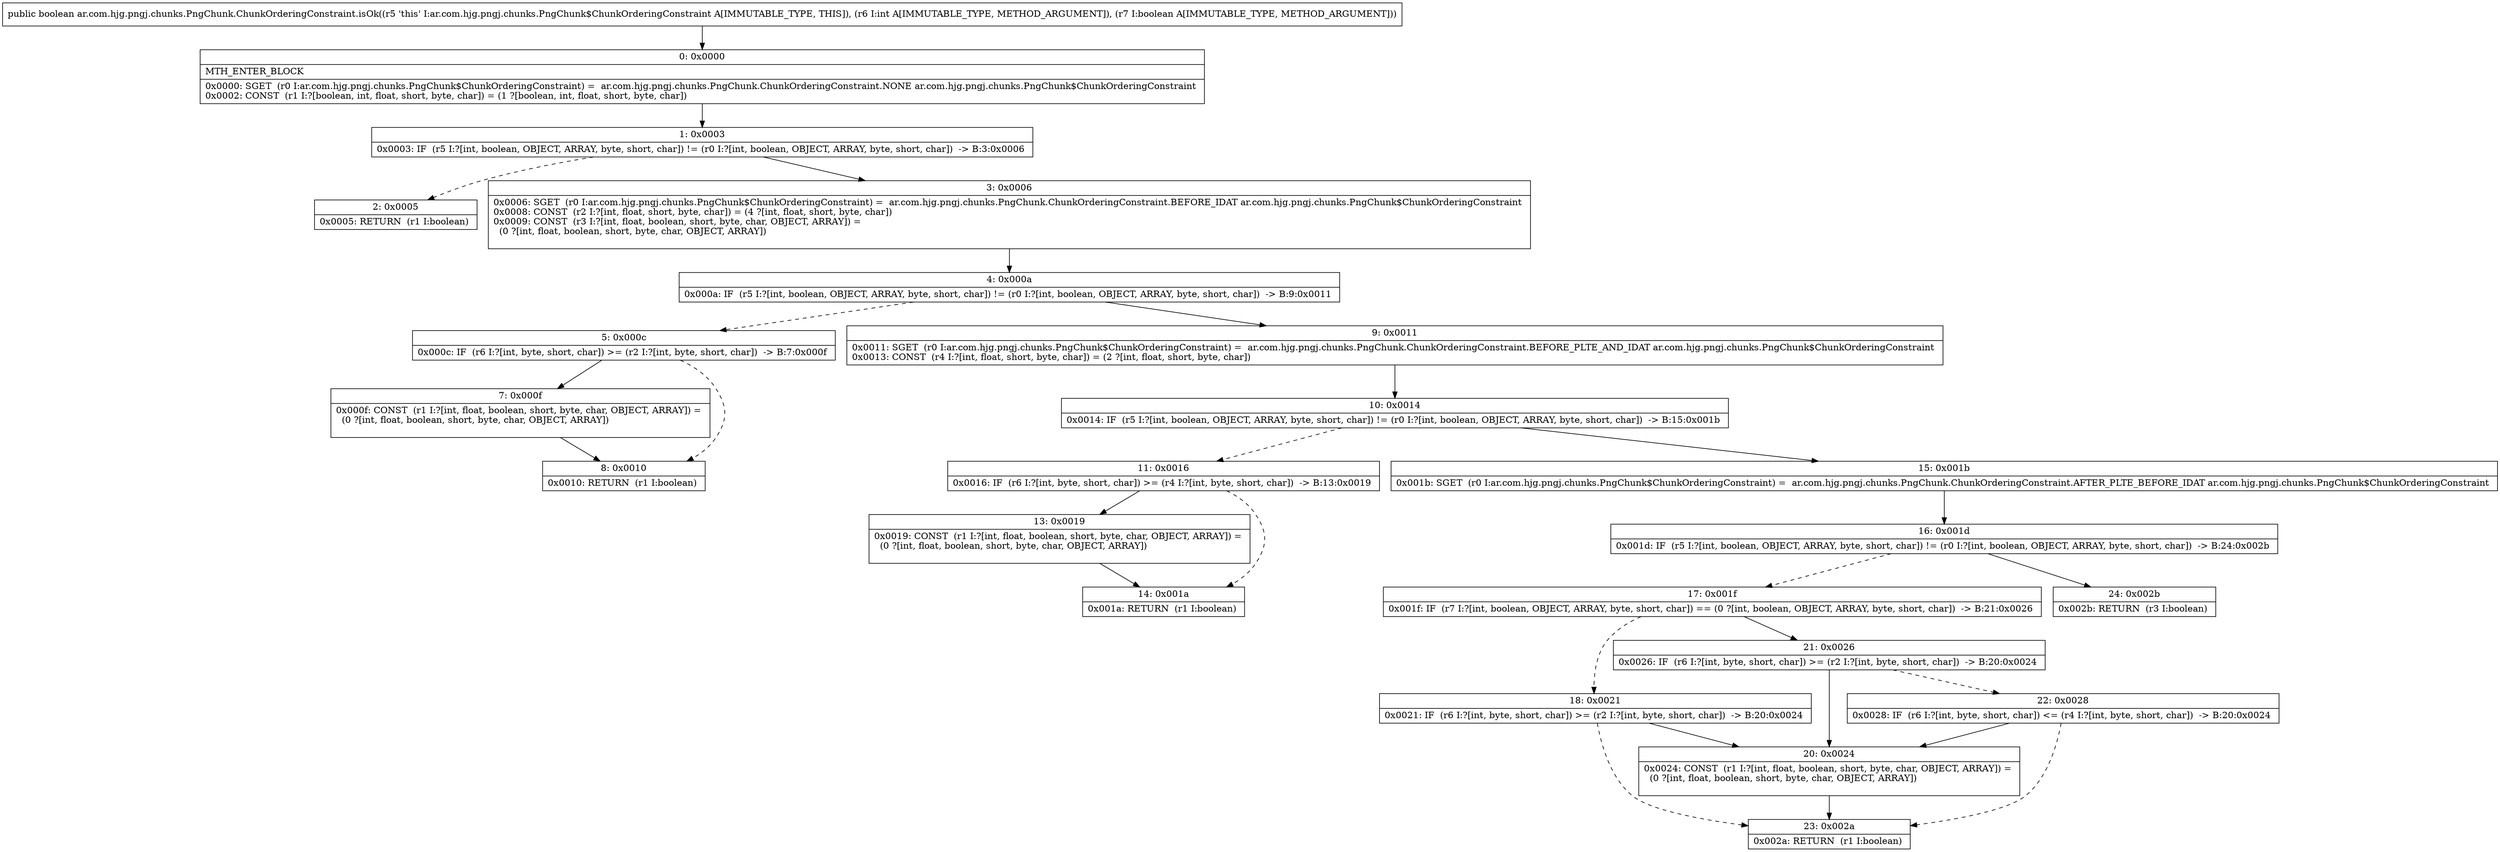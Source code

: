 digraph "CFG forar.com.hjg.pngj.chunks.PngChunk.ChunkOrderingConstraint.isOk(IZ)Z" {
Node_0 [shape=record,label="{0\:\ 0x0000|MTH_ENTER_BLOCK\l|0x0000: SGET  (r0 I:ar.com.hjg.pngj.chunks.PngChunk$ChunkOrderingConstraint) =  ar.com.hjg.pngj.chunks.PngChunk.ChunkOrderingConstraint.NONE ar.com.hjg.pngj.chunks.PngChunk$ChunkOrderingConstraint \l0x0002: CONST  (r1 I:?[boolean, int, float, short, byte, char]) = (1 ?[boolean, int, float, short, byte, char]) \l}"];
Node_1 [shape=record,label="{1\:\ 0x0003|0x0003: IF  (r5 I:?[int, boolean, OBJECT, ARRAY, byte, short, char]) != (r0 I:?[int, boolean, OBJECT, ARRAY, byte, short, char])  \-\> B:3:0x0006 \l}"];
Node_2 [shape=record,label="{2\:\ 0x0005|0x0005: RETURN  (r1 I:boolean) \l}"];
Node_3 [shape=record,label="{3\:\ 0x0006|0x0006: SGET  (r0 I:ar.com.hjg.pngj.chunks.PngChunk$ChunkOrderingConstraint) =  ar.com.hjg.pngj.chunks.PngChunk.ChunkOrderingConstraint.BEFORE_IDAT ar.com.hjg.pngj.chunks.PngChunk$ChunkOrderingConstraint \l0x0008: CONST  (r2 I:?[int, float, short, byte, char]) = (4 ?[int, float, short, byte, char]) \l0x0009: CONST  (r3 I:?[int, float, boolean, short, byte, char, OBJECT, ARRAY]) = \l  (0 ?[int, float, boolean, short, byte, char, OBJECT, ARRAY])\l \l}"];
Node_4 [shape=record,label="{4\:\ 0x000a|0x000a: IF  (r5 I:?[int, boolean, OBJECT, ARRAY, byte, short, char]) != (r0 I:?[int, boolean, OBJECT, ARRAY, byte, short, char])  \-\> B:9:0x0011 \l}"];
Node_5 [shape=record,label="{5\:\ 0x000c|0x000c: IF  (r6 I:?[int, byte, short, char]) \>= (r2 I:?[int, byte, short, char])  \-\> B:7:0x000f \l}"];
Node_7 [shape=record,label="{7\:\ 0x000f|0x000f: CONST  (r1 I:?[int, float, boolean, short, byte, char, OBJECT, ARRAY]) = \l  (0 ?[int, float, boolean, short, byte, char, OBJECT, ARRAY])\l \l}"];
Node_8 [shape=record,label="{8\:\ 0x0010|0x0010: RETURN  (r1 I:boolean) \l}"];
Node_9 [shape=record,label="{9\:\ 0x0011|0x0011: SGET  (r0 I:ar.com.hjg.pngj.chunks.PngChunk$ChunkOrderingConstraint) =  ar.com.hjg.pngj.chunks.PngChunk.ChunkOrderingConstraint.BEFORE_PLTE_AND_IDAT ar.com.hjg.pngj.chunks.PngChunk$ChunkOrderingConstraint \l0x0013: CONST  (r4 I:?[int, float, short, byte, char]) = (2 ?[int, float, short, byte, char]) \l}"];
Node_10 [shape=record,label="{10\:\ 0x0014|0x0014: IF  (r5 I:?[int, boolean, OBJECT, ARRAY, byte, short, char]) != (r0 I:?[int, boolean, OBJECT, ARRAY, byte, short, char])  \-\> B:15:0x001b \l}"];
Node_11 [shape=record,label="{11\:\ 0x0016|0x0016: IF  (r6 I:?[int, byte, short, char]) \>= (r4 I:?[int, byte, short, char])  \-\> B:13:0x0019 \l}"];
Node_13 [shape=record,label="{13\:\ 0x0019|0x0019: CONST  (r1 I:?[int, float, boolean, short, byte, char, OBJECT, ARRAY]) = \l  (0 ?[int, float, boolean, short, byte, char, OBJECT, ARRAY])\l \l}"];
Node_14 [shape=record,label="{14\:\ 0x001a|0x001a: RETURN  (r1 I:boolean) \l}"];
Node_15 [shape=record,label="{15\:\ 0x001b|0x001b: SGET  (r0 I:ar.com.hjg.pngj.chunks.PngChunk$ChunkOrderingConstraint) =  ar.com.hjg.pngj.chunks.PngChunk.ChunkOrderingConstraint.AFTER_PLTE_BEFORE_IDAT ar.com.hjg.pngj.chunks.PngChunk$ChunkOrderingConstraint \l}"];
Node_16 [shape=record,label="{16\:\ 0x001d|0x001d: IF  (r5 I:?[int, boolean, OBJECT, ARRAY, byte, short, char]) != (r0 I:?[int, boolean, OBJECT, ARRAY, byte, short, char])  \-\> B:24:0x002b \l}"];
Node_17 [shape=record,label="{17\:\ 0x001f|0x001f: IF  (r7 I:?[int, boolean, OBJECT, ARRAY, byte, short, char]) == (0 ?[int, boolean, OBJECT, ARRAY, byte, short, char])  \-\> B:21:0x0026 \l}"];
Node_18 [shape=record,label="{18\:\ 0x0021|0x0021: IF  (r6 I:?[int, byte, short, char]) \>= (r2 I:?[int, byte, short, char])  \-\> B:20:0x0024 \l}"];
Node_20 [shape=record,label="{20\:\ 0x0024|0x0024: CONST  (r1 I:?[int, float, boolean, short, byte, char, OBJECT, ARRAY]) = \l  (0 ?[int, float, boolean, short, byte, char, OBJECT, ARRAY])\l \l}"];
Node_21 [shape=record,label="{21\:\ 0x0026|0x0026: IF  (r6 I:?[int, byte, short, char]) \>= (r2 I:?[int, byte, short, char])  \-\> B:20:0x0024 \l}"];
Node_22 [shape=record,label="{22\:\ 0x0028|0x0028: IF  (r6 I:?[int, byte, short, char]) \<= (r4 I:?[int, byte, short, char])  \-\> B:20:0x0024 \l}"];
Node_23 [shape=record,label="{23\:\ 0x002a|0x002a: RETURN  (r1 I:boolean) \l}"];
Node_24 [shape=record,label="{24\:\ 0x002b|0x002b: RETURN  (r3 I:boolean) \l}"];
MethodNode[shape=record,label="{public boolean ar.com.hjg.pngj.chunks.PngChunk.ChunkOrderingConstraint.isOk((r5 'this' I:ar.com.hjg.pngj.chunks.PngChunk$ChunkOrderingConstraint A[IMMUTABLE_TYPE, THIS]), (r6 I:int A[IMMUTABLE_TYPE, METHOD_ARGUMENT]), (r7 I:boolean A[IMMUTABLE_TYPE, METHOD_ARGUMENT])) }"];
MethodNode -> Node_0;
Node_0 -> Node_1;
Node_1 -> Node_2[style=dashed];
Node_1 -> Node_3;
Node_3 -> Node_4;
Node_4 -> Node_5[style=dashed];
Node_4 -> Node_9;
Node_5 -> Node_7;
Node_5 -> Node_8[style=dashed];
Node_7 -> Node_8;
Node_9 -> Node_10;
Node_10 -> Node_11[style=dashed];
Node_10 -> Node_15;
Node_11 -> Node_13;
Node_11 -> Node_14[style=dashed];
Node_13 -> Node_14;
Node_15 -> Node_16;
Node_16 -> Node_17[style=dashed];
Node_16 -> Node_24;
Node_17 -> Node_18[style=dashed];
Node_17 -> Node_21;
Node_18 -> Node_20;
Node_18 -> Node_23[style=dashed];
Node_20 -> Node_23;
Node_21 -> Node_20;
Node_21 -> Node_22[style=dashed];
Node_22 -> Node_20;
Node_22 -> Node_23[style=dashed];
}

